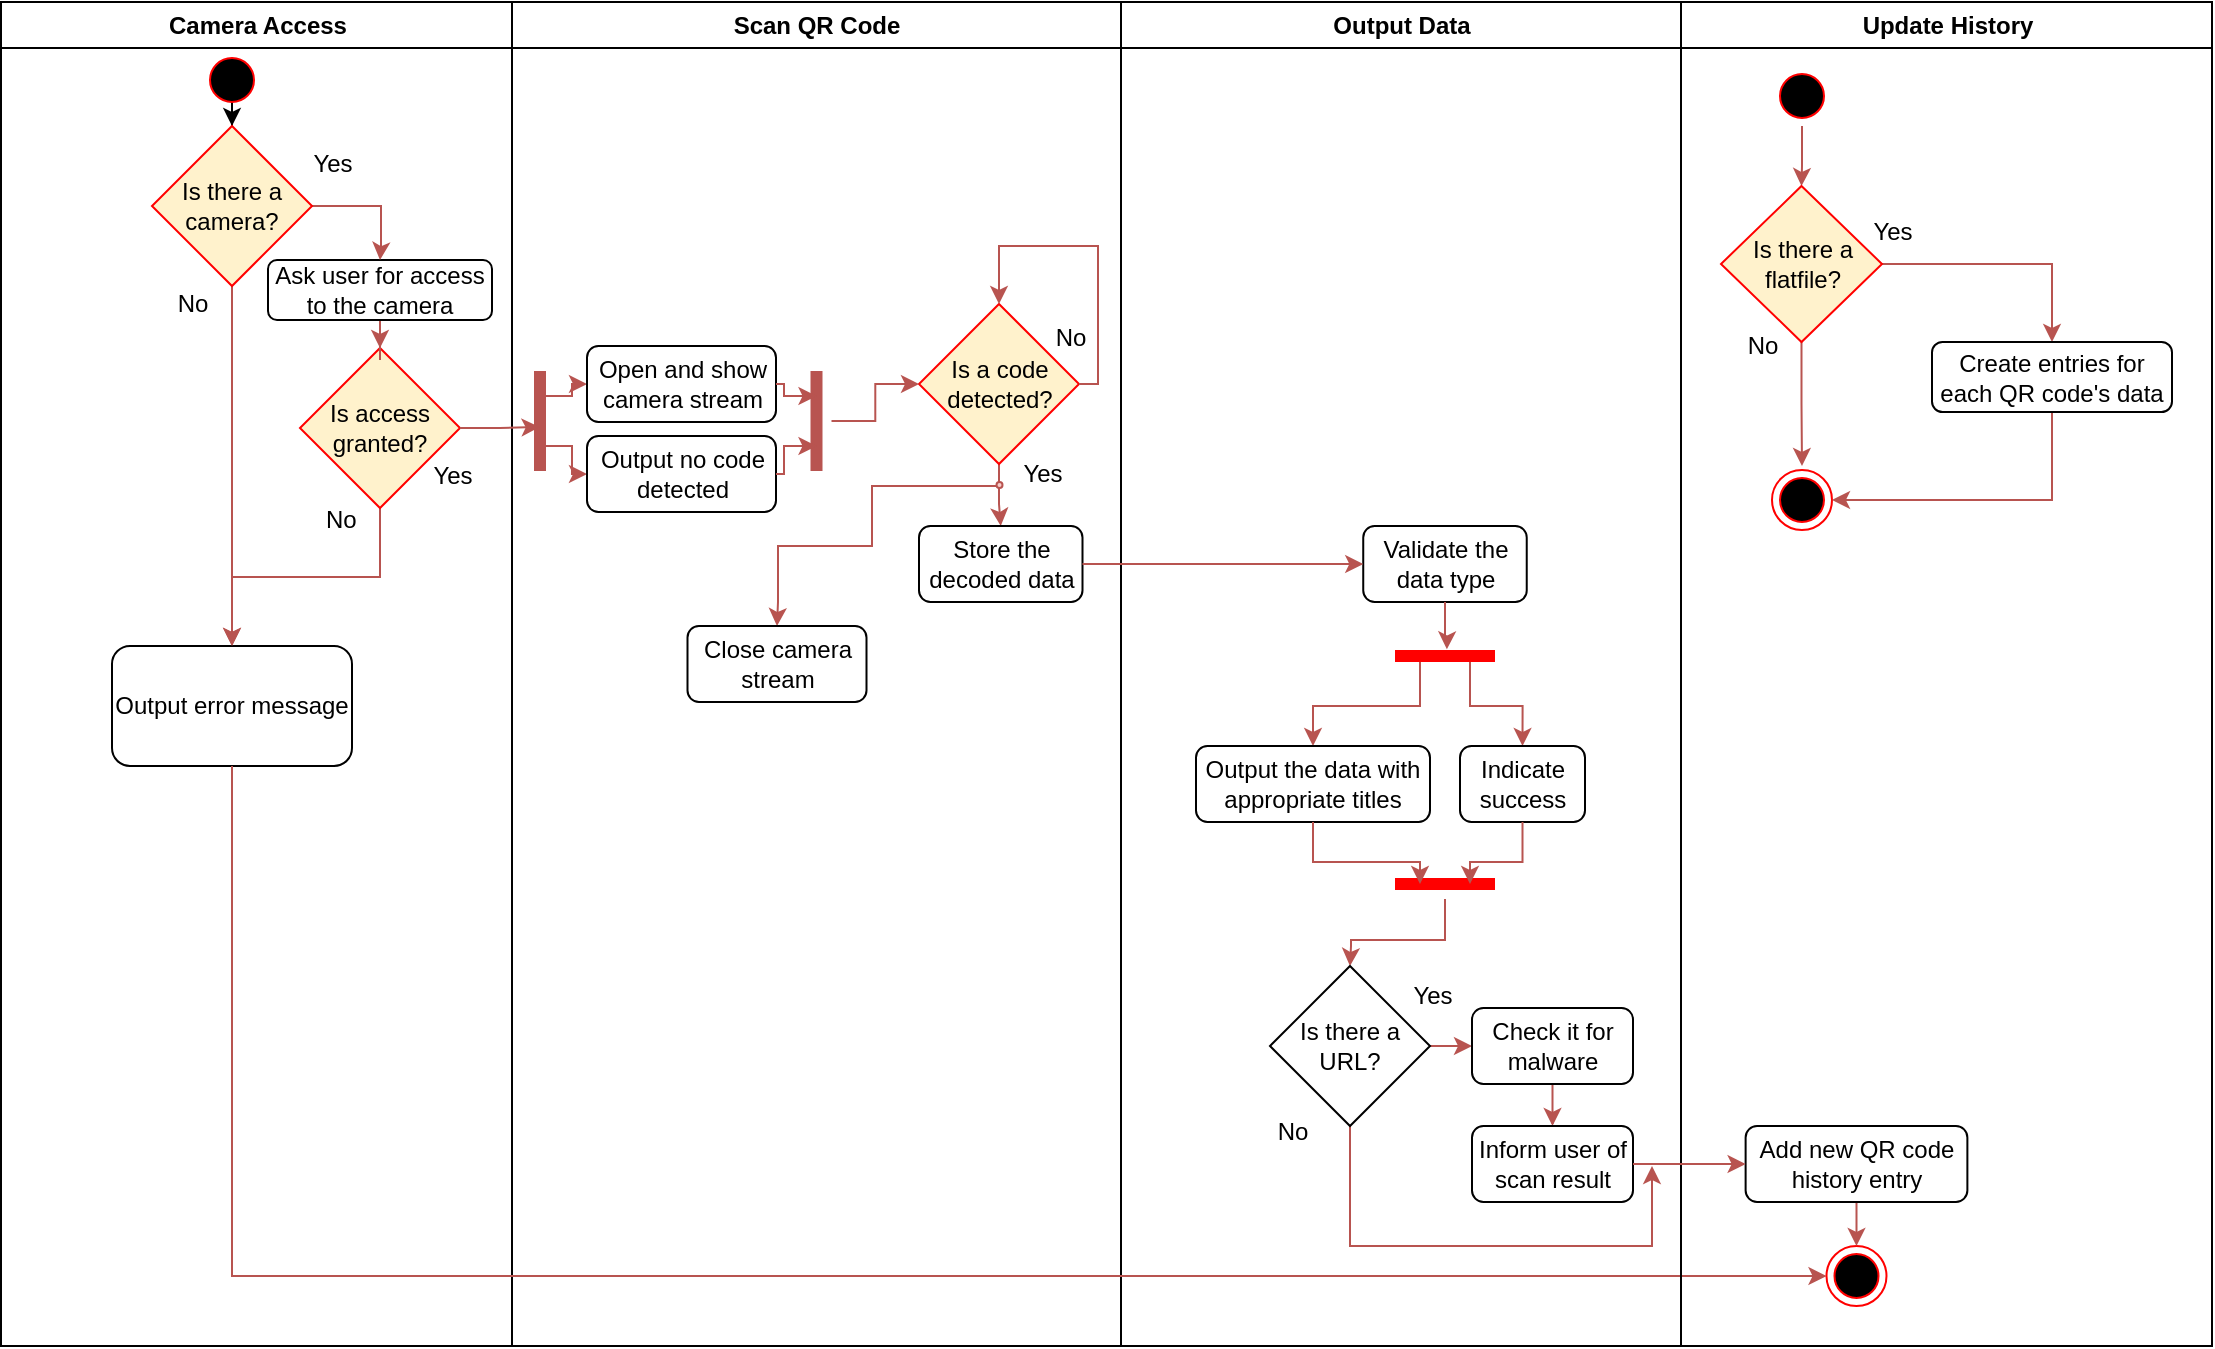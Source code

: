 <mxfile version="22.1.7" type="github">
  <diagram name="Page-1" id="e7e014a7-5840-1c2e-5031-d8a46d1fe8dd">
    <mxGraphModel dx="1434" dy="774" grid="1" gridSize="10" guides="1" tooltips="1" connect="1" arrows="1" fold="1" page="1" pageScale="1" pageWidth="1169" pageHeight="826" background="none" math="0" shadow="0">
      <root>
        <mxCell id="0" />
        <mxCell id="1" parent="0" />
        <mxCell id="2" value="Camera Access" style="swimlane;whiteSpace=wrap" parent="1" vertex="1">
          <mxGeometry x="24.5" y="84" width="255.5" height="672" as="geometry">
            <mxRectangle x="164.5" y="128" width="90" height="30" as="alternateBounds" />
          </mxGeometry>
        </mxCell>
        <mxCell id="HWyLsNQdU27aCrUrPmOb-174" style="edgeStyle=orthogonalEdgeStyle;rounded=0;orthogonalLoop=1;jettySize=auto;html=1;entryX=0.5;entryY=0;entryDx=0;entryDy=0;" edge="1" parent="2" source="5" target="HWyLsNQdU27aCrUrPmOb-154">
          <mxGeometry relative="1" as="geometry" />
        </mxCell>
        <mxCell id="5" value="" style="ellipse;shape=startState;fillColor=#000000;strokeColor=#ff0000;" parent="2" vertex="1">
          <mxGeometry x="100.5" y="24" width="30" height="30" as="geometry" />
        </mxCell>
        <mxCell id="HWyLsNQdU27aCrUrPmOb-55" style="edgeStyle=orthogonalEdgeStyle;rounded=0;orthogonalLoop=1;jettySize=auto;html=1;entryX=0.5;entryY=0;entryDx=0;entryDy=0;fillColor=#f8cecc;strokeColor=#b85450;" edge="1" parent="2" source="HWyLsNQdU27aCrUrPmOb-42" target="HWyLsNQdU27aCrUrPmOb-53">
          <mxGeometry relative="1" as="geometry" />
        </mxCell>
        <mxCell id="HWyLsNQdU27aCrUrPmOb-42" value="Is access granted?" style="rhombus;whiteSpace=wrap;html=1;fillColor=#fff2cc;strokeColor=#FF0000;" vertex="1" parent="2">
          <mxGeometry x="149.5" y="173" width="80" height="80" as="geometry" />
        </mxCell>
        <mxCell id="HWyLsNQdU27aCrUrPmOb-53" value="Output error message" style="rounded=1;whiteSpace=wrap;html=1;" vertex="1" parent="2">
          <mxGeometry x="55.5" y="322" width="120" height="60" as="geometry" />
        </mxCell>
        <mxCell id="HWyLsNQdU27aCrUrPmOb-160" style="edgeStyle=orthogonalEdgeStyle;rounded=0;orthogonalLoop=1;jettySize=auto;html=1;entryX=0.5;entryY=0;entryDx=0;entryDy=0;fillColor=#f8cecc;strokeColor=#b85450;" edge="1" parent="2" source="HWyLsNQdU27aCrUrPmOb-56" target="HWyLsNQdU27aCrUrPmOb-42">
          <mxGeometry relative="1" as="geometry" />
        </mxCell>
        <mxCell id="HWyLsNQdU27aCrUrPmOb-56" value="Ask user for access to the camera" style="rounded=1;whiteSpace=wrap;html=1;" vertex="1" parent="2">
          <mxGeometry x="133.5" y="129" width="112" height="30" as="geometry" />
        </mxCell>
        <mxCell id="HWyLsNQdU27aCrUrPmOb-51" value="No" style="text;html=1;align=center;verticalAlign=middle;resizable=0;points=[];autosize=1;strokeColor=none;fillColor=none;" vertex="1" parent="2">
          <mxGeometry x="75.5" y="136" width="40" height="30" as="geometry" />
        </mxCell>
        <mxCell id="HWyLsNQdU27aCrUrPmOb-50" value="Yes" style="text;html=1;align=center;verticalAlign=middle;resizable=0;points=[];autosize=1;strokeColor=none;fillColor=none;" vertex="1" parent="2">
          <mxGeometry x="205.5" y="222" width="40" height="30" as="geometry" />
        </mxCell>
        <mxCell id="HWyLsNQdU27aCrUrPmOb-157" style="edgeStyle=orthogonalEdgeStyle;rounded=0;orthogonalLoop=1;jettySize=auto;html=1;entryX=0.5;entryY=0;entryDx=0;entryDy=0;fillColor=#f8cecc;strokeColor=#b85450;" edge="1" parent="2" source="HWyLsNQdU27aCrUrPmOb-154" target="HWyLsNQdU27aCrUrPmOb-56">
          <mxGeometry relative="1" as="geometry">
            <Array as="points">
              <mxPoint x="190" y="102" />
              <mxPoint x="190" y="122" />
            </Array>
          </mxGeometry>
        </mxCell>
        <mxCell id="HWyLsNQdU27aCrUrPmOb-158" style="edgeStyle=orthogonalEdgeStyle;rounded=0;orthogonalLoop=1;jettySize=auto;html=1;entryX=0.5;entryY=0;entryDx=0;entryDy=0;fillColor=#f8cecc;strokeColor=#b85450;" edge="1" parent="2" source="HWyLsNQdU27aCrUrPmOb-154" target="HWyLsNQdU27aCrUrPmOb-53">
          <mxGeometry relative="1" as="geometry" />
        </mxCell>
        <mxCell id="HWyLsNQdU27aCrUrPmOb-154" value="Is there a camera?" style="rhombus;whiteSpace=wrap;html=1;fillColor=#fff2cc;strokeColor=#FF0000;" vertex="1" parent="2">
          <mxGeometry x="75.5" y="62" width="80" height="80" as="geometry" />
        </mxCell>
        <mxCell id="HWyLsNQdU27aCrUrPmOb-159" value="No" style="text;whiteSpace=wrap;html=1;" vertex="1" parent="2">
          <mxGeometry x="160.5" y="245" width="50" height="40" as="geometry" />
        </mxCell>
        <mxCell id="3" value="Scan QR Code" style="swimlane;whiteSpace=wrap;startSize=23;" parent="1" vertex="1">
          <mxGeometry x="280" y="84" width="304.5" height="672" as="geometry" />
        </mxCell>
        <mxCell id="HWyLsNQdU27aCrUrPmOb-69" style="edgeStyle=orthogonalEdgeStyle;rounded=0;orthogonalLoop=1;jettySize=auto;html=1;exitX=0.25;exitY=0.5;exitDx=0;exitDy=0;exitPerimeter=0;entryX=0;entryY=0.5;entryDx=0;entryDy=0;fillColor=#f8cecc;strokeColor=#b85450;" edge="1" parent="3" source="HWyLsNQdU27aCrUrPmOb-63" target="HWyLsNQdU27aCrUrPmOb-67">
          <mxGeometry relative="1" as="geometry">
            <Array as="points">
              <mxPoint x="30" y="197" />
              <mxPoint x="30" y="191" />
            </Array>
          </mxGeometry>
        </mxCell>
        <mxCell id="HWyLsNQdU27aCrUrPmOb-70" style="edgeStyle=orthogonalEdgeStyle;rounded=0;orthogonalLoop=1;jettySize=auto;html=1;exitX=0.75;exitY=0.5;exitDx=0;exitDy=0;exitPerimeter=0;entryX=0;entryY=0.5;entryDx=0;entryDy=0;fillColor=#f8cecc;strokeColor=#b85450;" edge="1" parent="3" source="HWyLsNQdU27aCrUrPmOb-63" target="HWyLsNQdU27aCrUrPmOb-68">
          <mxGeometry relative="1" as="geometry">
            <Array as="points">
              <mxPoint x="30" y="222" />
              <mxPoint x="30" y="236" />
            </Array>
          </mxGeometry>
        </mxCell>
        <mxCell id="HWyLsNQdU27aCrUrPmOb-63" value="" style="shape=line;strokeWidth=6;strokeColor=#b85450;rotation=90;fillColor=#f8cecc;" vertex="1" parent="3">
          <mxGeometry x="-11" y="202" width="50" height="15" as="geometry" />
        </mxCell>
        <mxCell id="HWyLsNQdU27aCrUrPmOb-67" value="Open and show camera stream" style="rounded=1;whiteSpace=wrap;html=1;" vertex="1" parent="3">
          <mxGeometry x="37.5" y="172" width="94.5" height="38" as="geometry" />
        </mxCell>
        <mxCell id="HWyLsNQdU27aCrUrPmOb-68" value="Output no code detected" style="rounded=1;whiteSpace=wrap;html=1;" vertex="1" parent="3">
          <mxGeometry x="37.5" y="217" width="94.5" height="38" as="geometry" />
        </mxCell>
        <mxCell id="HWyLsNQdU27aCrUrPmOb-81" style="edgeStyle=orthogonalEdgeStyle;rounded=0;orthogonalLoop=1;jettySize=auto;html=1;entryX=0.5;entryY=0;entryDx=0;entryDy=0;fillColor=#f8cecc;strokeColor=#b85450;" edge="1" parent="3" source="HWyLsNQdU27aCrUrPmOb-73" target="HWyLsNQdU27aCrUrPmOb-79">
          <mxGeometry relative="1" as="geometry" />
        </mxCell>
        <mxCell id="HWyLsNQdU27aCrUrPmOb-126" style="edgeStyle=orthogonalEdgeStyle;rounded=0;orthogonalLoop=1;jettySize=auto;html=1;entryX=0.5;entryY=0;entryDx=0;entryDy=0;exitX=0.5;exitY=1;exitDx=0;exitDy=0;fillColor=#f8cecc;strokeColor=#b85450;" edge="1" parent="3" source="HWyLsNQdU27aCrUrPmOb-73" target="HWyLsNQdU27aCrUrPmOb-125">
          <mxGeometry relative="1" as="geometry">
            <Array as="points">
              <mxPoint x="244" y="242" />
              <mxPoint x="180" y="242" />
              <mxPoint x="180" y="272" />
              <mxPoint x="133" y="272" />
              <mxPoint x="133" y="300" />
            </Array>
          </mxGeometry>
        </mxCell>
        <mxCell id="HWyLsNQdU27aCrUrPmOb-73" value="Is a code detected?" style="rhombus;whiteSpace=wrap;html=1;fillColor=#fff2cc;strokeColor=#FF0000;" vertex="1" parent="3">
          <mxGeometry x="203.5" y="151" width="80" height="80" as="geometry" />
        </mxCell>
        <mxCell id="HWyLsNQdU27aCrUrPmOb-75" style="edgeStyle=orthogonalEdgeStyle;rounded=0;orthogonalLoop=1;jettySize=auto;html=1;entryX=0.5;entryY=0;entryDx=0;entryDy=0;fillColor=#f8cecc;strokeColor=#b85450;" edge="1" parent="3" source="HWyLsNQdU27aCrUrPmOb-73" target="HWyLsNQdU27aCrUrPmOb-73">
          <mxGeometry relative="1" as="geometry">
            <Array as="points">
              <mxPoint x="293" y="191" />
              <mxPoint x="293" y="122" />
              <mxPoint x="243" y="122" />
            </Array>
          </mxGeometry>
        </mxCell>
        <mxCell id="HWyLsNQdU27aCrUrPmOb-76" value="No" style="text;html=1;align=center;verticalAlign=middle;resizable=0;points=[];autosize=1;strokeColor=none;fillColor=none;" vertex="1" parent="3">
          <mxGeometry x="258.5" y="153" width="40" height="30" as="geometry" />
        </mxCell>
        <mxCell id="HWyLsNQdU27aCrUrPmOb-78" value="Yes" style="text;html=1;align=center;verticalAlign=middle;resizable=0;points=[];autosize=1;strokeColor=none;fillColor=none;rotation=0;" vertex="1" parent="3">
          <mxGeometry x="245.25" y="221" width="40" height="30" as="geometry" />
        </mxCell>
        <mxCell id="HWyLsNQdU27aCrUrPmOb-79" value="Store the decoded data" style="rounded=1;whiteSpace=wrap;html=1;" vertex="1" parent="3">
          <mxGeometry x="203.5" y="262" width="81.75" height="38" as="geometry" />
        </mxCell>
        <mxCell id="HWyLsNQdU27aCrUrPmOb-125" value="Close camera stream" style="rounded=1;whiteSpace=wrap;html=1;" vertex="1" parent="3">
          <mxGeometry x="87.75" y="312" width="89.5" height="38" as="geometry" />
        </mxCell>
        <mxCell id="HWyLsNQdU27aCrUrPmOb-128" value="" style="ellipse;whiteSpace=wrap;html=1;aspect=fixed;fillColor=#f8cecc;strokeColor=#b85450;" vertex="1" parent="3">
          <mxGeometry x="242.25" y="240" width="3" height="3" as="geometry" />
        </mxCell>
        <mxCell id="HWyLsNQdU27aCrUrPmOb-142" style="edgeStyle=orthogonalEdgeStyle;rounded=0;orthogonalLoop=1;jettySize=auto;html=1;entryX=0;entryY=0.5;entryDx=0;entryDy=0;fillColor=#f8cecc;strokeColor=#b85450;" edge="1" parent="3" source="HWyLsNQdU27aCrUrPmOb-138" target="HWyLsNQdU27aCrUrPmOb-73">
          <mxGeometry relative="1" as="geometry" />
        </mxCell>
        <mxCell id="HWyLsNQdU27aCrUrPmOb-138" value="" style="shape=line;strokeWidth=6;strokeColor=#b85450;rotation=90;fillColor=#f8cecc;" vertex="1" parent="3">
          <mxGeometry x="127.25" y="202" width="50" height="15" as="geometry" />
        </mxCell>
        <mxCell id="HWyLsNQdU27aCrUrPmOb-139" style="edgeStyle=orthogonalEdgeStyle;rounded=0;orthogonalLoop=1;jettySize=auto;html=1;entryX=0.25;entryY=0.5;entryDx=0;entryDy=0;entryPerimeter=0;fillColor=#f8cecc;strokeColor=#b85450;" edge="1" parent="3" source="HWyLsNQdU27aCrUrPmOb-67" target="HWyLsNQdU27aCrUrPmOb-138">
          <mxGeometry relative="1" as="geometry">
            <Array as="points">
              <mxPoint x="136" y="191" />
              <mxPoint x="136" y="197" />
            </Array>
          </mxGeometry>
        </mxCell>
        <mxCell id="HWyLsNQdU27aCrUrPmOb-140" style="edgeStyle=orthogonalEdgeStyle;rounded=0;orthogonalLoop=1;jettySize=auto;html=1;entryX=0.75;entryY=0.5;entryDx=0;entryDy=0;entryPerimeter=0;fillColor=#f8cecc;strokeColor=#b85450;" edge="1" parent="3" source="HWyLsNQdU27aCrUrPmOb-68" target="HWyLsNQdU27aCrUrPmOb-138">
          <mxGeometry relative="1" as="geometry">
            <Array as="points">
              <mxPoint x="136" y="236" />
              <mxPoint x="136" y="222" />
            </Array>
          </mxGeometry>
        </mxCell>
        <mxCell id="4" value="Output Data" style="swimlane;whiteSpace=wrap" parent="1" vertex="1">
          <mxGeometry x="584.5" y="84" width="280" height="672" as="geometry" />
        </mxCell>
        <mxCell id="HWyLsNQdU27aCrUrPmOb-84" value="Validate the data type" style="rounded=1;whiteSpace=wrap;html=1;" vertex="1" parent="4">
          <mxGeometry x="121.12" y="262" width="81.75" height="38" as="geometry" />
        </mxCell>
        <mxCell id="HWyLsNQdU27aCrUrPmOb-93" style="edgeStyle=orthogonalEdgeStyle;rounded=0;orthogonalLoop=1;jettySize=auto;html=1;exitX=0.75;exitY=0.5;exitDx=0;exitDy=0;exitPerimeter=0;entryX=0.5;entryY=0;entryDx=0;entryDy=0;fillColor=#f8cecc;strokeColor=#b85450;" edge="1" parent="4" source="HWyLsNQdU27aCrUrPmOb-89" target="HWyLsNQdU27aCrUrPmOb-91">
          <mxGeometry relative="1" as="geometry">
            <Array as="points">
              <mxPoint x="150" y="352" />
            </Array>
          </mxGeometry>
        </mxCell>
        <mxCell id="HWyLsNQdU27aCrUrPmOb-95" style="edgeStyle=orthogonalEdgeStyle;rounded=0;orthogonalLoop=1;jettySize=auto;html=1;exitX=0.25;exitY=0.5;exitDx=0;exitDy=0;exitPerimeter=0;entryX=0.5;entryY=0;entryDx=0;entryDy=0;fillColor=#f8cecc;strokeColor=#b85450;" edge="1" parent="4" source="HWyLsNQdU27aCrUrPmOb-89" target="HWyLsNQdU27aCrUrPmOb-94">
          <mxGeometry relative="1" as="geometry">
            <Array as="points">
              <mxPoint x="175" y="352" />
              <mxPoint x="201" y="352" />
            </Array>
          </mxGeometry>
        </mxCell>
        <mxCell id="HWyLsNQdU27aCrUrPmOb-89" value="" style="shape=line;strokeWidth=6;strokeColor=#ff0000;rotation=90;direction=south;" vertex="1" parent="4">
          <mxGeometry x="154.5" y="302" width="15" height="50" as="geometry" />
        </mxCell>
        <mxCell id="HWyLsNQdU27aCrUrPmOb-90" style="edgeStyle=orthogonalEdgeStyle;rounded=0;orthogonalLoop=1;jettySize=auto;html=1;entryX=0.481;entryY=0.722;entryDx=0;entryDy=0;entryPerimeter=0;fillColor=#f8cecc;strokeColor=#b85450;" edge="1" parent="4" source="HWyLsNQdU27aCrUrPmOb-84" target="HWyLsNQdU27aCrUrPmOb-89">
          <mxGeometry relative="1" as="geometry" />
        </mxCell>
        <mxCell id="HWyLsNQdU27aCrUrPmOb-91" value="Output the data with appropriate titles" style="rounded=1;whiteSpace=wrap;html=1;" vertex="1" parent="4">
          <mxGeometry x="37.5" y="372" width="117" height="38" as="geometry" />
        </mxCell>
        <mxCell id="HWyLsNQdU27aCrUrPmOb-94" value="Indicate success" style="rounded=1;whiteSpace=wrap;html=1;" vertex="1" parent="4">
          <mxGeometry x="169.5" y="372" width="62.5" height="38" as="geometry" />
        </mxCell>
        <mxCell id="HWyLsNQdU27aCrUrPmOb-179" style="edgeStyle=orthogonalEdgeStyle;rounded=0;orthogonalLoop=1;jettySize=auto;html=1;entryX=0.5;entryY=0;entryDx=0;entryDy=0;fillColor=#f8cecc;strokeColor=#b85450;" edge="1" parent="4" source="HWyLsNQdU27aCrUrPmOb-130" target="HWyLsNQdU27aCrUrPmOb-178">
          <mxGeometry relative="1" as="geometry">
            <Array as="points">
              <mxPoint x="162" y="469" />
              <mxPoint x="115" y="469" />
              <mxPoint x="115" y="472" />
              <mxPoint x="115" y="472" />
            </Array>
          </mxGeometry>
        </mxCell>
        <mxCell id="HWyLsNQdU27aCrUrPmOb-130" value="" style="shape=line;strokeWidth=6;strokeColor=#ff0000;rotation=90;direction=south;" vertex="1" parent="4">
          <mxGeometry x="154.5" y="416" width="15" height="50" as="geometry" />
        </mxCell>
        <mxCell id="HWyLsNQdU27aCrUrPmOb-131" style="edgeStyle=orthogonalEdgeStyle;rounded=0;orthogonalLoop=1;jettySize=auto;html=1;entryX=0.75;entryY=0.5;entryDx=0;entryDy=0;entryPerimeter=0;fillColor=#f8cecc;strokeColor=#b85450;" edge="1" parent="4" source="HWyLsNQdU27aCrUrPmOb-91" target="HWyLsNQdU27aCrUrPmOb-130">
          <mxGeometry relative="1" as="geometry" />
        </mxCell>
        <mxCell id="HWyLsNQdU27aCrUrPmOb-132" style="edgeStyle=orthogonalEdgeStyle;rounded=0;orthogonalLoop=1;jettySize=auto;html=1;entryX=0.25;entryY=0.5;entryDx=0;entryDy=0;entryPerimeter=0;fillColor=#f8cecc;strokeColor=#b85450;" edge="1" parent="4" source="HWyLsNQdU27aCrUrPmOb-94" target="HWyLsNQdU27aCrUrPmOb-130">
          <mxGeometry relative="1" as="geometry" />
        </mxCell>
        <mxCell id="HWyLsNQdU27aCrUrPmOb-185" style="edgeStyle=orthogonalEdgeStyle;rounded=0;orthogonalLoop=1;jettySize=auto;html=1;entryX=0;entryY=0.5;entryDx=0;entryDy=0;fillColor=#f8cecc;strokeColor=#b85450;" edge="1" parent="4" source="HWyLsNQdU27aCrUrPmOb-178" target="HWyLsNQdU27aCrUrPmOb-182">
          <mxGeometry relative="1" as="geometry" />
        </mxCell>
        <mxCell id="HWyLsNQdU27aCrUrPmOb-189" style="edgeStyle=orthogonalEdgeStyle;rounded=0;orthogonalLoop=1;jettySize=auto;html=1;fillColor=#f8cecc;strokeColor=#b85450;" edge="1" parent="4" source="HWyLsNQdU27aCrUrPmOb-178">
          <mxGeometry relative="1" as="geometry">
            <mxPoint x="265.5" y="582" as="targetPoint" />
            <Array as="points">
              <mxPoint x="115" y="622" />
              <mxPoint x="265" y="622" />
            </Array>
          </mxGeometry>
        </mxCell>
        <mxCell id="HWyLsNQdU27aCrUrPmOb-178" value="Is there a URL?" style="rhombus;whiteSpace=wrap;html=1;" vertex="1" parent="4">
          <mxGeometry x="74.5" y="482" width="80" height="80" as="geometry" />
        </mxCell>
        <mxCell id="HWyLsNQdU27aCrUrPmOb-186" style="edgeStyle=orthogonalEdgeStyle;rounded=0;orthogonalLoop=1;jettySize=auto;html=1;entryX=0.5;entryY=0;entryDx=0;entryDy=0;fillColor=#f8cecc;strokeColor=#b85450;" edge="1" parent="4" source="HWyLsNQdU27aCrUrPmOb-182" target="HWyLsNQdU27aCrUrPmOb-184">
          <mxGeometry relative="1" as="geometry" />
        </mxCell>
        <mxCell id="HWyLsNQdU27aCrUrPmOb-182" value="Check it for malware" style="rounded=1;whiteSpace=wrap;html=1;" vertex="1" parent="4">
          <mxGeometry x="175.5" y="503" width="80.5" height="38" as="geometry" />
        </mxCell>
        <mxCell id="HWyLsNQdU27aCrUrPmOb-184" value="Inform user of scan result" style="rounded=1;whiteSpace=wrap;html=1;" vertex="1" parent="4">
          <mxGeometry x="175.5" y="562" width="80.5" height="38" as="geometry" />
        </mxCell>
        <mxCell id="HWyLsNQdU27aCrUrPmOb-190" value="Yes" style="text;html=1;align=center;verticalAlign=middle;resizable=0;points=[];autosize=1;strokeColor=none;fillColor=none;" vertex="1" parent="4">
          <mxGeometry x="135.5" y="482" width="40" height="30" as="geometry" />
        </mxCell>
        <mxCell id="HWyLsNQdU27aCrUrPmOb-191" value="No" style="text;html=1;align=center;verticalAlign=middle;resizable=0;points=[];autosize=1;strokeColor=none;fillColor=none;" vertex="1" parent="4">
          <mxGeometry x="65.5" y="550" width="40" height="30" as="geometry" />
        </mxCell>
        <mxCell id="HWyLsNQdU27aCrUrPmOb-58" style="edgeStyle=orthogonalEdgeStyle;rounded=0;orthogonalLoop=1;jettySize=auto;html=1;entryX=0;entryY=0.5;entryDx=0;entryDy=0;fillColor=#f8cecc;strokeColor=#b85450;" edge="1" parent="1" source="HWyLsNQdU27aCrUrPmOb-53" target="HWyLsNQdU27aCrUrPmOb-117">
          <mxGeometry relative="1" as="geometry">
            <mxPoint x="714.5" y="599" as="targetPoint" />
            <Array as="points">
              <mxPoint x="140" y="721" />
            </Array>
          </mxGeometry>
        </mxCell>
        <mxCell id="HWyLsNQdU27aCrUrPmOb-64" style="edgeStyle=orthogonalEdgeStyle;rounded=0;orthogonalLoop=1;jettySize=auto;html=1;entryX=0.56;entryY=0.514;entryDx=0;entryDy=0;entryPerimeter=0;fillColor=#f8cecc;strokeColor=#b85450;" edge="1" parent="1" source="HWyLsNQdU27aCrUrPmOb-42" target="HWyLsNQdU27aCrUrPmOb-63">
          <mxGeometry relative="1" as="geometry" />
        </mxCell>
        <mxCell id="HWyLsNQdU27aCrUrPmOb-86" style="edgeStyle=orthogonalEdgeStyle;rounded=0;orthogonalLoop=1;jettySize=auto;html=1;entryX=0;entryY=0.5;entryDx=0;entryDy=0;fillColor=#f8cecc;strokeColor=#b85450;" edge="1" parent="1" source="HWyLsNQdU27aCrUrPmOb-79" target="HWyLsNQdU27aCrUrPmOb-84">
          <mxGeometry relative="1" as="geometry" />
        </mxCell>
        <mxCell id="HWyLsNQdU27aCrUrPmOb-116" value="Update History" style="swimlane;whiteSpace=wrap" vertex="1" parent="1">
          <mxGeometry x="864.5" y="84" width="265.5" height="672" as="geometry" />
        </mxCell>
        <mxCell id="HWyLsNQdU27aCrUrPmOb-117" value="" style="ellipse;shape=endState;fillColor=#000000;strokeColor=#ff0000" vertex="1" parent="HWyLsNQdU27aCrUrPmOb-116">
          <mxGeometry x="72.75" y="622" width="30" height="30" as="geometry" />
        </mxCell>
        <mxCell id="HWyLsNQdU27aCrUrPmOb-187" style="edgeStyle=orthogonalEdgeStyle;rounded=0;orthogonalLoop=1;jettySize=auto;html=1;entryX=0.5;entryY=0;entryDx=0;entryDy=0;fillColor=#f8cecc;strokeColor=#b85450;" edge="1" parent="HWyLsNQdU27aCrUrPmOb-116" source="HWyLsNQdU27aCrUrPmOb-118" target="HWyLsNQdU27aCrUrPmOb-117">
          <mxGeometry relative="1" as="geometry" />
        </mxCell>
        <mxCell id="HWyLsNQdU27aCrUrPmOb-118" value="Add new QR code history entry" style="rounded=1;whiteSpace=wrap;html=1;" vertex="1" parent="HWyLsNQdU27aCrUrPmOb-116">
          <mxGeometry x="32.31" y="562" width="110.88" height="38" as="geometry" />
        </mxCell>
        <mxCell id="HWyLsNQdU27aCrUrPmOb-164" style="edgeStyle=orthogonalEdgeStyle;rounded=0;orthogonalLoop=1;jettySize=auto;html=1;entryX=0.5;entryY=0;entryDx=0;entryDy=0;fillColor=#f8cecc;strokeColor=#b85450;" edge="1" parent="HWyLsNQdU27aCrUrPmOb-116" source="HWyLsNQdU27aCrUrPmOb-162" target="HWyLsNQdU27aCrUrPmOb-165">
          <mxGeometry relative="1" as="geometry">
            <mxPoint x="61.06" y="92" as="targetPoint" />
          </mxGeometry>
        </mxCell>
        <mxCell id="HWyLsNQdU27aCrUrPmOb-162" value="" style="ellipse;shape=startState;fillColor=#000000;strokeColor=#ff0000;" vertex="1" parent="HWyLsNQdU27aCrUrPmOb-116">
          <mxGeometry x="45.5" y="32" width="30" height="30" as="geometry" />
        </mxCell>
        <mxCell id="HWyLsNQdU27aCrUrPmOb-168" style="edgeStyle=orthogonalEdgeStyle;rounded=0;orthogonalLoop=1;jettySize=auto;html=1;fillColor=#f8cecc;strokeColor=#b85450;" edge="1" parent="HWyLsNQdU27aCrUrPmOb-116" source="HWyLsNQdU27aCrUrPmOb-165">
          <mxGeometry relative="1" as="geometry">
            <mxPoint x="60.5" y="232" as="targetPoint" />
          </mxGeometry>
        </mxCell>
        <mxCell id="HWyLsNQdU27aCrUrPmOb-171" style="edgeStyle=orthogonalEdgeStyle;rounded=0;orthogonalLoop=1;jettySize=auto;html=1;entryX=0.5;entryY=0;entryDx=0;entryDy=0;fillColor=#f8cecc;strokeColor=#b85450;" edge="1" parent="HWyLsNQdU27aCrUrPmOb-116" source="HWyLsNQdU27aCrUrPmOb-165" target="HWyLsNQdU27aCrUrPmOb-170">
          <mxGeometry relative="1" as="geometry" />
        </mxCell>
        <mxCell id="HWyLsNQdU27aCrUrPmOb-165" value="Is there a flatfile?" style="rhombus;whiteSpace=wrap;html=1;fillColor=#fff2cc;strokeColor=#FF0000;" vertex="1" parent="HWyLsNQdU27aCrUrPmOb-116">
          <mxGeometry x="20" y="92" width="80.5" height="78" as="geometry" />
        </mxCell>
        <mxCell id="HWyLsNQdU27aCrUrPmOb-167" value="" style="ellipse;shape=endState;fillColor=#000000;strokeColor=#ff0000" vertex="1" parent="HWyLsNQdU27aCrUrPmOb-116">
          <mxGeometry x="45.5" y="234" width="30" height="30" as="geometry" />
        </mxCell>
        <mxCell id="HWyLsNQdU27aCrUrPmOb-175" style="edgeStyle=orthogonalEdgeStyle;rounded=0;orthogonalLoop=1;jettySize=auto;html=1;entryX=1;entryY=0.5;entryDx=0;entryDy=0;fillColor=#f8cecc;strokeColor=#b85450;" edge="1" parent="HWyLsNQdU27aCrUrPmOb-116" source="HWyLsNQdU27aCrUrPmOb-170" target="HWyLsNQdU27aCrUrPmOb-167">
          <mxGeometry relative="1" as="geometry">
            <Array as="points">
              <mxPoint x="186" y="249" />
            </Array>
          </mxGeometry>
        </mxCell>
        <mxCell id="HWyLsNQdU27aCrUrPmOb-170" value="Create entries for each QR code&#39;s data" style="rounded=1;whiteSpace=wrap;html=1;" vertex="1" parent="HWyLsNQdU27aCrUrPmOb-116">
          <mxGeometry x="125.5" y="170" width="120" height="35" as="geometry" />
        </mxCell>
        <mxCell id="HWyLsNQdU27aCrUrPmOb-172" value="Yes" style="text;html=1;align=center;verticalAlign=middle;resizable=0;points=[];autosize=1;strokeColor=none;fillColor=none;" vertex="1" parent="HWyLsNQdU27aCrUrPmOb-116">
          <mxGeometry x="85.5" y="100" width="40" height="30" as="geometry" />
        </mxCell>
        <mxCell id="HWyLsNQdU27aCrUrPmOb-173" value="No" style="text;html=1;align=center;verticalAlign=middle;resizable=0;points=[];autosize=1;strokeColor=none;fillColor=none;" vertex="1" parent="HWyLsNQdU27aCrUrPmOb-116">
          <mxGeometry x="20" y="157" width="40" height="30" as="geometry" />
        </mxCell>
        <mxCell id="HWyLsNQdU27aCrUrPmOb-156" value="Yes" style="text;html=1;align=center;verticalAlign=middle;resizable=0;points=[];autosize=1;strokeColor=none;fillColor=none;" vertex="1" parent="1">
          <mxGeometry x="170" y="150" width="40" height="30" as="geometry" />
        </mxCell>
        <mxCell id="HWyLsNQdU27aCrUrPmOb-188" style="edgeStyle=orthogonalEdgeStyle;rounded=0;orthogonalLoop=1;jettySize=auto;html=1;entryX=0;entryY=0.5;entryDx=0;entryDy=0;fillColor=#f8cecc;strokeColor=#b85450;" edge="1" parent="1" source="HWyLsNQdU27aCrUrPmOb-184" target="HWyLsNQdU27aCrUrPmOb-118">
          <mxGeometry relative="1" as="geometry" />
        </mxCell>
      </root>
    </mxGraphModel>
  </diagram>
</mxfile>
